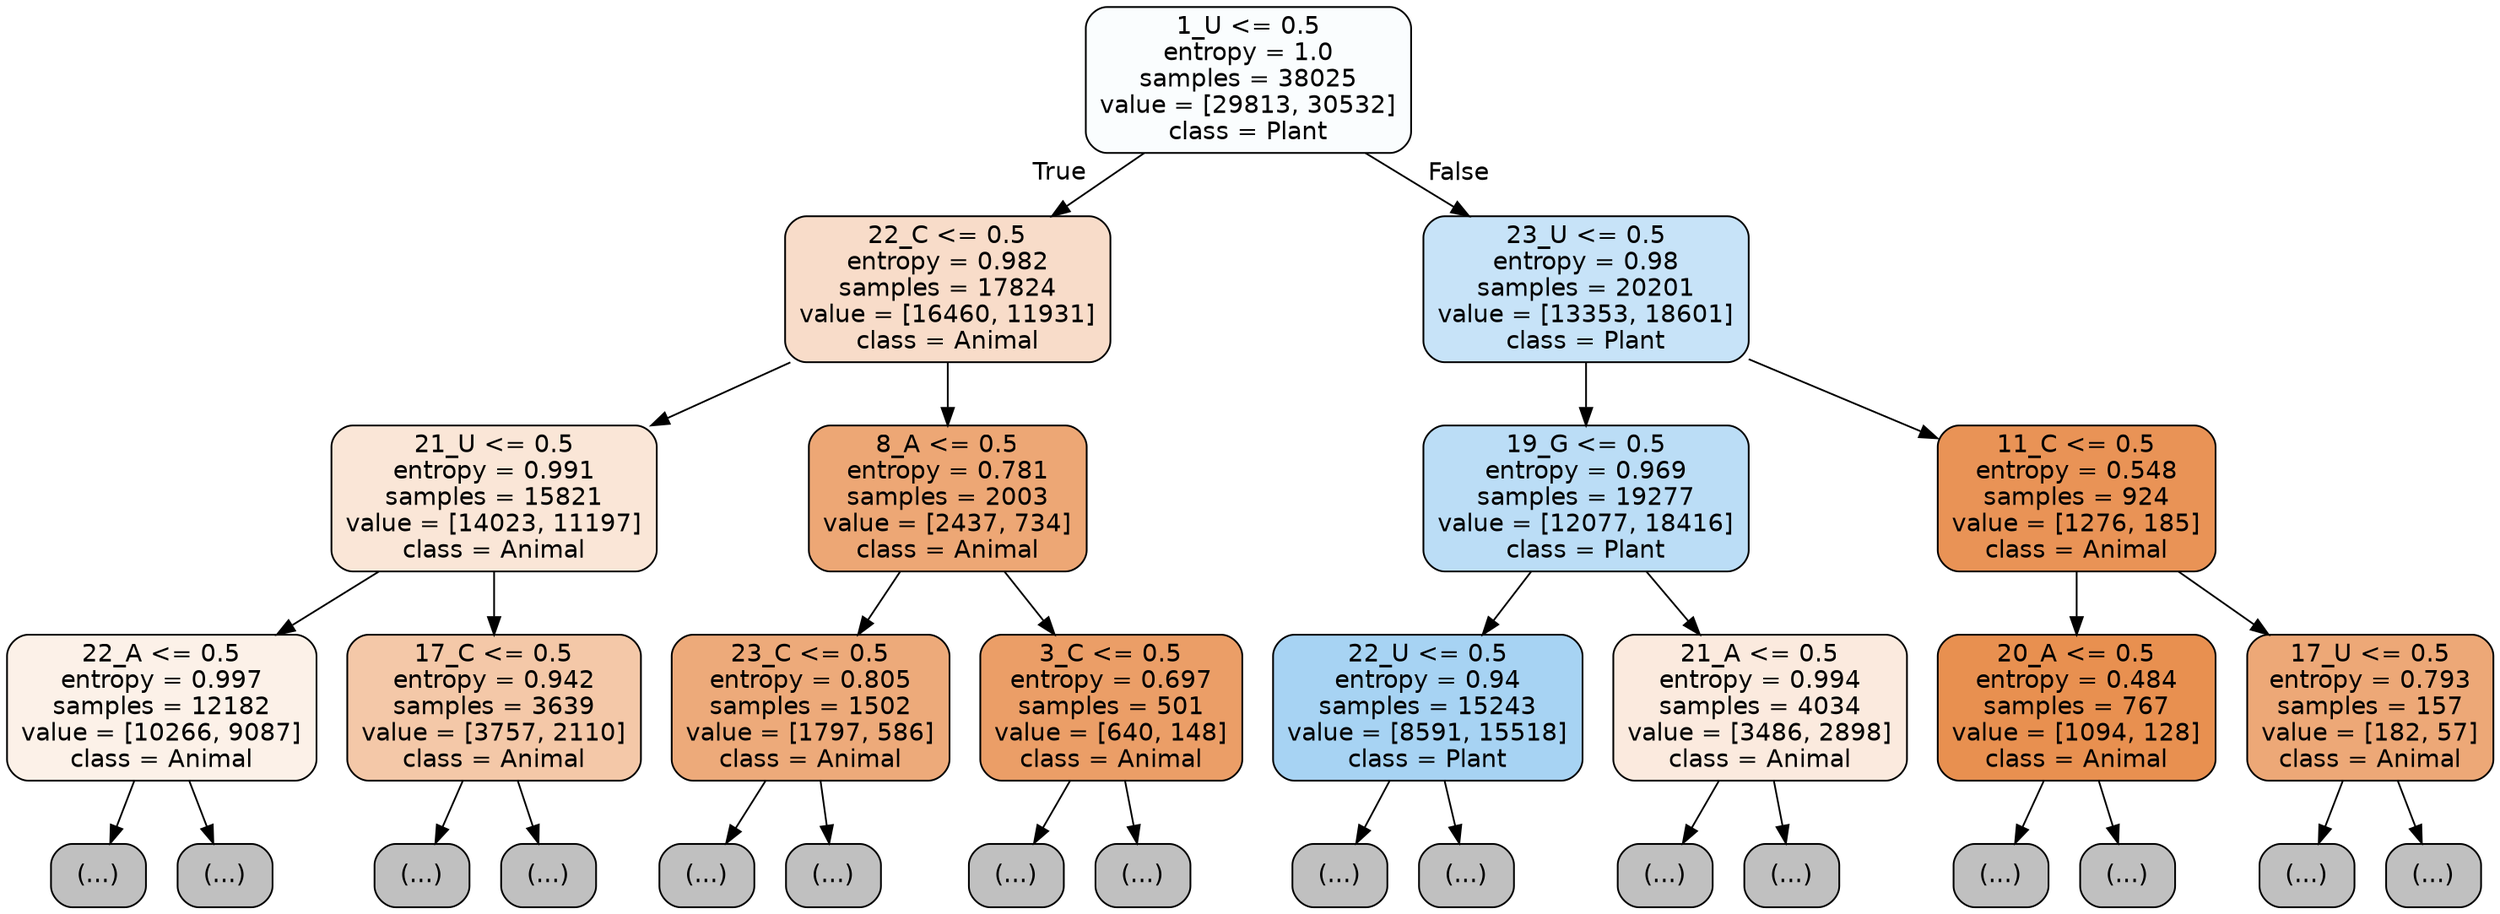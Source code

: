 digraph Tree {
node [shape=box, style="filled, rounded", color="black", fontname="helvetica"] ;
edge [fontname="helvetica"] ;
0 [label="1_U <= 0.5\nentropy = 1.0\nsamples = 38025\nvalue = [29813, 30532]\nclass = Plant", fillcolor="#fafdfe"] ;
1 [label="22_C <= 0.5\nentropy = 0.982\nsamples = 17824\nvalue = [16460, 11931]\nclass = Animal", fillcolor="#f8dcc9"] ;
0 -> 1 [labeldistance=2.5, labelangle=45, headlabel="True"] ;
2 [label="21_U <= 0.5\nentropy = 0.991\nsamples = 15821\nvalue = [14023, 11197]\nclass = Animal", fillcolor="#fae6d7"] ;
1 -> 2 ;
3 [label="22_A <= 0.5\nentropy = 0.997\nsamples = 12182\nvalue = [10266, 9087]\nclass = Animal", fillcolor="#fcf1e8"] ;
2 -> 3 ;
4 [label="(...)", fillcolor="#C0C0C0"] ;
3 -> 4 ;
5793 [label="(...)", fillcolor="#C0C0C0"] ;
3 -> 5793 ;
6640 [label="17_C <= 0.5\nentropy = 0.942\nsamples = 3639\nvalue = [3757, 2110]\nclass = Animal", fillcolor="#f4c8a8"] ;
2 -> 6640 ;
6641 [label="(...)", fillcolor="#C0C0C0"] ;
6640 -> 6641 ;
7912 [label="(...)", fillcolor="#C0C0C0"] ;
6640 -> 7912 ;
8329 [label="8_A <= 0.5\nentropy = 0.781\nsamples = 2003\nvalue = [2437, 734]\nclass = Animal", fillcolor="#eda775"] ;
1 -> 8329 ;
8330 [label="23_C <= 0.5\nentropy = 0.805\nsamples = 1502\nvalue = [1797, 586]\nclass = Animal", fillcolor="#edaa7a"] ;
8329 -> 8330 ;
8331 [label="(...)", fillcolor="#C0C0C0"] ;
8330 -> 8331 ;
9054 [label="(...)", fillcolor="#C0C0C0"] ;
8330 -> 9054 ;
9137 [label="3_C <= 0.5\nentropy = 0.697\nsamples = 501\nvalue = [640, 148]\nclass = Animal", fillcolor="#eb9e67"] ;
8329 -> 9137 ;
9138 [label="(...)", fillcolor="#C0C0C0"] ;
9137 -> 9138 ;
9325 [label="(...)", fillcolor="#C0C0C0"] ;
9137 -> 9325 ;
9372 [label="23_U <= 0.5\nentropy = 0.98\nsamples = 20201\nvalue = [13353, 18601]\nclass = Plant", fillcolor="#c7e3f8"] ;
0 -> 9372 [labeldistance=2.5, labelangle=-45, headlabel="False"] ;
9373 [label="19_G <= 0.5\nentropy = 0.969\nsamples = 19277\nvalue = [12077, 18416]\nclass = Plant", fillcolor="#bbddf6"] ;
9372 -> 9373 ;
9374 [label="22_U <= 0.5\nentropy = 0.94\nsamples = 15243\nvalue = [8591, 15518]\nclass = Plant", fillcolor="#a7d3f3"] ;
9373 -> 9374 ;
9375 [label="(...)", fillcolor="#C0C0C0"] ;
9374 -> 9375 ;
13850 [label="(...)", fillcolor="#C0C0C0"] ;
9374 -> 13850 ;
14431 [label="21_A <= 0.5\nentropy = 0.994\nsamples = 4034\nvalue = [3486, 2898]\nclass = Animal", fillcolor="#fbeade"] ;
9373 -> 14431 ;
14432 [label="(...)", fillcolor="#C0C0C0"] ;
14431 -> 14432 ;
15825 [label="(...)", fillcolor="#C0C0C0"] ;
14431 -> 15825 ;
16264 [label="11_C <= 0.5\nentropy = 0.548\nsamples = 924\nvalue = [1276, 185]\nclass = Animal", fillcolor="#e99356"] ;
9372 -> 16264 ;
16265 [label="20_A <= 0.5\nentropy = 0.484\nsamples = 767\nvalue = [1094, 128]\nclass = Animal", fillcolor="#e89050"] ;
16264 -> 16265 ;
16266 [label="(...)", fillcolor="#C0C0C0"] ;
16265 -> 16266 ;
16457 [label="(...)", fillcolor="#C0C0C0"] ;
16265 -> 16457 ;
16522 [label="17_U <= 0.5\nentropy = 0.793\nsamples = 157\nvalue = [182, 57]\nclass = Animal", fillcolor="#eda877"] ;
16264 -> 16522 ;
16523 [label="(...)", fillcolor="#C0C0C0"] ;
16522 -> 16523 ;
16576 [label="(...)", fillcolor="#C0C0C0"] ;
16522 -> 16576 ;
}